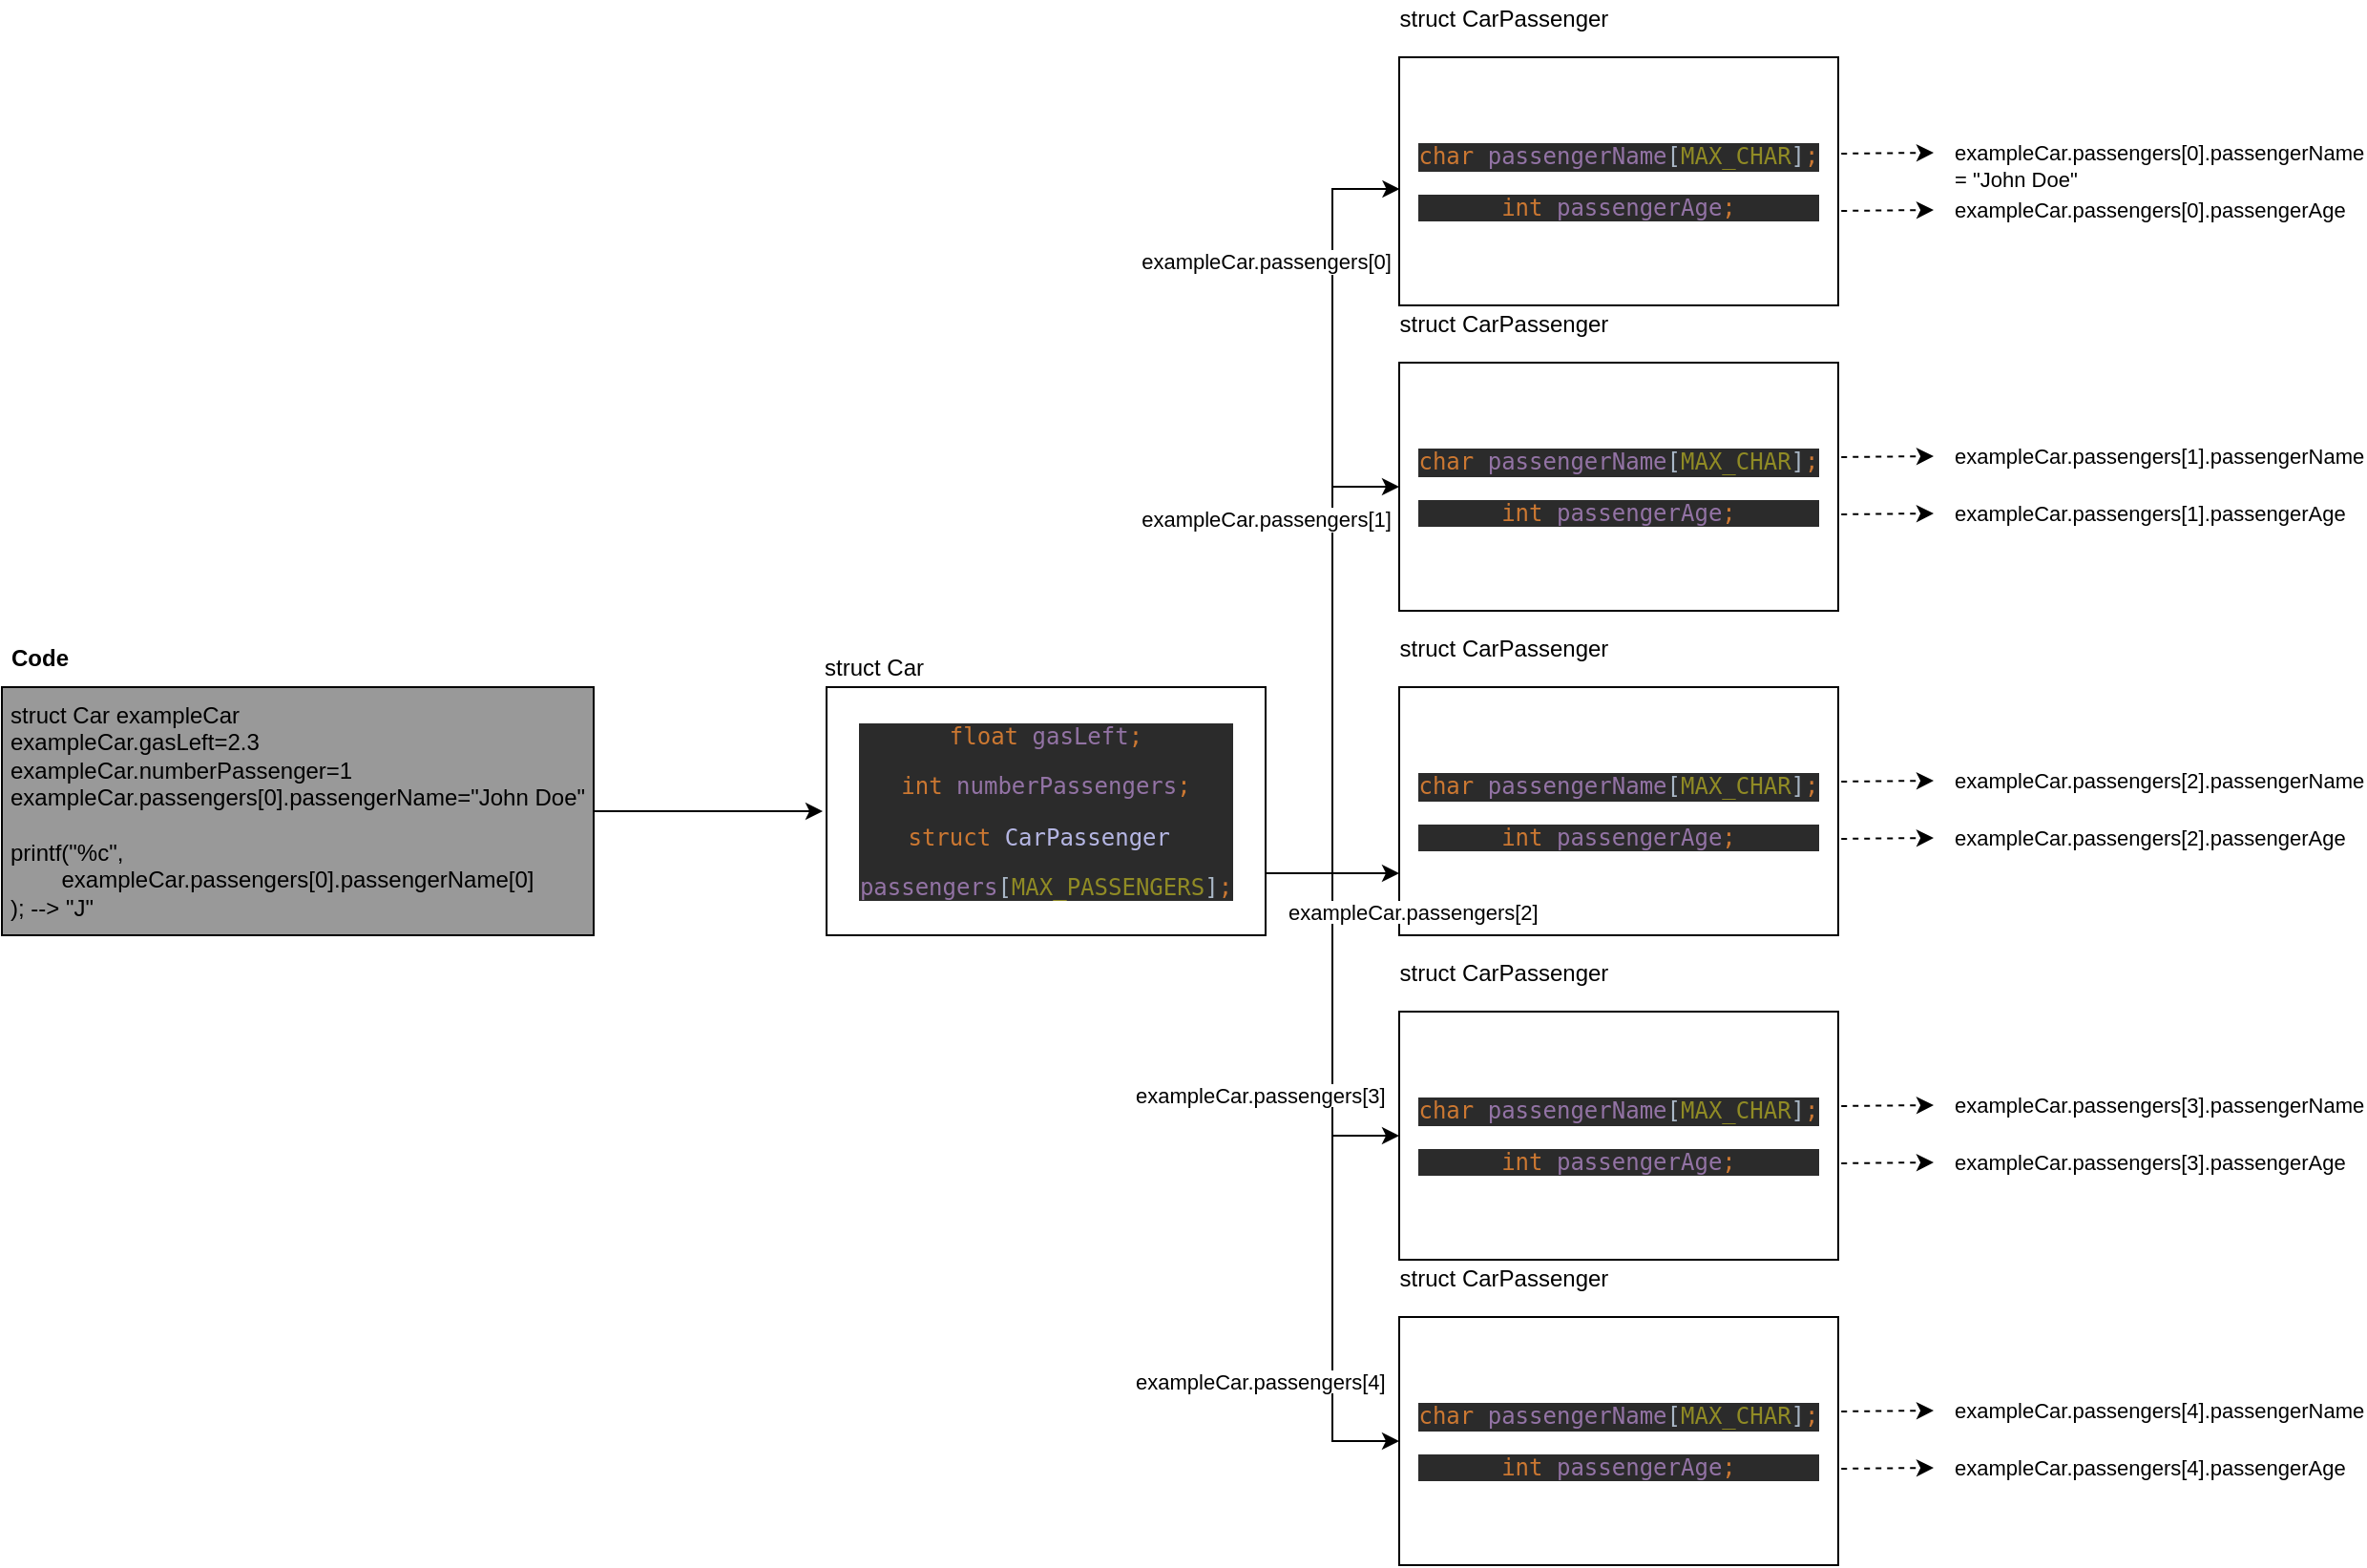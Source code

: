 <mxfile version="13.7.9" type="device" pages="2"><diagram id="gszS_AcFaHS-I1tG5Rnx" name="Structs"><mxGraphModel dx="1086" dy="966" grid="1" gridSize="10" guides="1" tooltips="1" connect="1" arrows="1" fold="1" page="1" pageScale="1" pageWidth="827" pageHeight="1169" math="0" shadow="0"><root><mxCell id="0"/><mxCell id="1" parent="0"/><mxCell id="xl0vjKD7J8mQxspc0R5A-1" value="&lt;pre style=&quot;background-color: #2b2b2b ; color: #a9b7c6 ; font-family: &amp;#34;jetbrains mono&amp;#34; , monospace ; font-size: 9 8pt&quot;&gt;&lt;span style=&quot;color: #cc7832&quot;&gt;char &lt;/span&gt;&lt;span style=&quot;color: #9373a5&quot;&gt;passengerName&lt;/span&gt;[&lt;span style=&quot;color: #908b25&quot;&gt;MAX_CHAR&lt;/span&gt;]&lt;span style=&quot;color: #cc7832&quot;&gt;;&lt;br&gt;&lt;/span&gt;&lt;/pre&gt;&lt;pre style=&quot;background-color: #2b2b2b ; color: #a9b7c6 ; font-family: &amp;#34;jetbrains mono&amp;#34; , monospace ; font-size: 9 8pt&quot;&gt;&lt;span style=&quot;color: #cc7832&quot;&gt;int &lt;/span&gt;&lt;span style=&quot;color: #9373a5&quot;&gt;passengerAge&lt;/span&gt;&lt;span style=&quot;color: #cc7832&quot;&gt;;&lt;br&gt;&lt;/span&gt;&lt;/pre&gt;" style="rounded=0;whiteSpace=wrap;html=1;" parent="1" vertex="1"><mxGeometry x="932" y="180" width="230" height="130" as="geometry"/></mxCell><mxCell id="xl0vjKD7J8mQxspc0R5A-2" value="struct CarPassenger" style="text;html=1;strokeColor=none;fillColor=none;align=center;verticalAlign=middle;whiteSpace=wrap;rounded=0;" parent="1" vertex="1"><mxGeometry x="902" y="150" width="170" height="20" as="geometry"/></mxCell><mxCell id="xl0vjKD7J8mQxspc0R5A-17" style="edgeStyle=orthogonalEdgeStyle;rounded=0;orthogonalLoop=1;jettySize=auto;html=1;exitX=1;exitY=0.75;exitDx=0;exitDy=0;entryX=0;entryY=0.75;entryDx=0;entryDy=0;" parent="1" source="xl0vjKD7J8mQxspc0R5A-3" target="xl0vjKD7J8mQxspc0R5A-11" edge="1"><mxGeometry relative="1" as="geometry"/></mxCell><mxCell id="xl0vjKD7J8mQxspc0R5A-3" value="&lt;pre style=&quot;background-color: #2b2b2b ; color: #a9b7c6 ; font-family: &amp;#34;jetbrains mono&amp;#34; , monospace ; font-size: 9 8pt&quot;&gt;&lt;pre style=&quot;font-family: &amp;#34;jetbrains mono&amp;#34; , monospace&quot;&gt;&lt;pre style=&quot;font-family: &amp;#34;jetbrains mono&amp;#34; , monospace&quot;&gt;&lt;span style=&quot;color: #cc7832&quot;&gt;float &lt;/span&gt;&lt;span style=&quot;color: #9373a5&quot;&gt;gasLeft&lt;/span&gt;&lt;span style=&quot;color: #cc7832&quot;&gt;;&lt;/span&gt;&lt;/pre&gt;&lt;/pre&gt;&lt;pre style=&quot;font-family: &amp;#34;jetbrains mono&amp;#34; , monospace&quot;&gt;&lt;span style=&quot;color: #cc7832&quot;&gt;int &lt;/span&gt;&lt;span style=&quot;color: #9373a5&quot;&gt;numberPassengers&lt;/span&gt;&lt;span style=&quot;color: #cc7832&quot;&gt;;&lt;br&gt;&lt;/span&gt;&lt;/pre&gt;&lt;pre style=&quot;font-family: &amp;#34;jetbrains mono&amp;#34; , monospace&quot;&gt;&lt;span style=&quot;color: #cc7832&quot;&gt;struct &lt;/span&gt;&lt;span style=&quot;color: #b5b6e3&quot;&gt;CarPassenger &lt;/span&gt;&lt;/pre&gt;&lt;pre style=&quot;font-family: &amp;#34;jetbrains mono&amp;#34; , monospace&quot;&gt;&lt;span style=&quot;color: #9373a5&quot;&gt;passengers&lt;/span&gt;[&lt;span style=&quot;color: #908b25&quot;&gt;MAX_PASSENGERS&lt;/span&gt;]&lt;span style=&quot;color: #cc7832&quot;&gt;;&lt;br&gt;&lt;/span&gt;&lt;/pre&gt;&lt;/pre&gt;" style="rounded=0;whiteSpace=wrap;html=1;" parent="1" vertex="1"><mxGeometry x="632" y="510" width="230" height="130" as="geometry"/></mxCell><mxCell id="xl0vjKD7J8mQxspc0R5A-4" value="struct Car" style="text;html=1;strokeColor=none;fillColor=none;align=center;verticalAlign=middle;whiteSpace=wrap;rounded=0;" parent="1" vertex="1"><mxGeometry x="572" y="490" width="170" height="20" as="geometry"/></mxCell><mxCell id="xl0vjKD7J8mQxspc0R5A-9" value="&lt;pre style=&quot;background-color: #2b2b2b ; color: #a9b7c6 ; font-family: &amp;#34;jetbrains mono&amp;#34; , monospace ; font-size: 9 8pt&quot;&gt;&lt;span style=&quot;color: #cc7832&quot;&gt;char &lt;/span&gt;&lt;span style=&quot;color: #9373a5&quot;&gt;passengerName&lt;/span&gt;[&lt;span style=&quot;color: #908b25&quot;&gt;MAX_CHAR&lt;/span&gt;]&lt;span style=&quot;color: #cc7832&quot;&gt;;&lt;br&gt;&lt;/span&gt;&lt;/pre&gt;&lt;pre style=&quot;background-color: #2b2b2b ; color: #a9b7c6 ; font-family: &amp;#34;jetbrains mono&amp;#34; , monospace ; font-size: 9 8pt&quot;&gt;&lt;span style=&quot;color: #cc7832&quot;&gt;int &lt;/span&gt;&lt;span style=&quot;color: #9373a5&quot;&gt;passengerAge&lt;/span&gt;&lt;span style=&quot;color: #cc7832&quot;&gt;;&lt;br&gt;&lt;/span&gt;&lt;/pre&gt;" style="rounded=0;whiteSpace=wrap;html=1;" parent="1" vertex="1"><mxGeometry x="932" y="340" width="230" height="130" as="geometry"/></mxCell><mxCell id="xl0vjKD7J8mQxspc0R5A-10" value="struct CarPassenger" style="text;html=1;strokeColor=none;fillColor=none;align=center;verticalAlign=middle;whiteSpace=wrap;rounded=0;" parent="1" vertex="1"><mxGeometry x="902" y="310" width="170" height="20" as="geometry"/></mxCell><mxCell id="xl0vjKD7J8mQxspc0R5A-11" value="&lt;pre style=&quot;background-color: #2b2b2b ; color: #a9b7c6 ; font-family: &amp;#34;jetbrains mono&amp;#34; , monospace ; font-size: 9 8pt&quot;&gt;&lt;span style=&quot;color: #cc7832&quot;&gt;char &lt;/span&gt;&lt;span style=&quot;color: #9373a5&quot;&gt;passengerName&lt;/span&gt;[&lt;span style=&quot;color: #908b25&quot;&gt;MAX_CHAR&lt;/span&gt;]&lt;span style=&quot;color: #cc7832&quot;&gt;;&lt;br&gt;&lt;/span&gt;&lt;/pre&gt;&lt;pre style=&quot;background-color: #2b2b2b ; color: #a9b7c6 ; font-family: &amp;#34;jetbrains mono&amp;#34; , monospace ; font-size: 9 8pt&quot;&gt;&lt;span style=&quot;color: #cc7832&quot;&gt;int &lt;/span&gt;&lt;span style=&quot;color: #9373a5&quot;&gt;passengerAge&lt;/span&gt;&lt;span style=&quot;color: #cc7832&quot;&gt;;&lt;br&gt;&lt;/span&gt;&lt;/pre&gt;" style="rounded=0;whiteSpace=wrap;html=1;" parent="1" vertex="1"><mxGeometry x="932" y="510" width="230" height="130" as="geometry"/></mxCell><mxCell id="xl0vjKD7J8mQxspc0R5A-12" value="struct CarPassenger" style="text;html=1;strokeColor=none;fillColor=none;align=center;verticalAlign=middle;whiteSpace=wrap;rounded=0;" parent="1" vertex="1"><mxGeometry x="902" y="480" width="170" height="20" as="geometry"/></mxCell><mxCell id="xl0vjKD7J8mQxspc0R5A-13" value="&lt;pre style=&quot;background-color: #2b2b2b ; color: #a9b7c6 ; font-family: &amp;#34;jetbrains mono&amp;#34; , monospace ; font-size: 9 8pt&quot;&gt;&lt;span style=&quot;color: #cc7832&quot;&gt;char &lt;/span&gt;&lt;span style=&quot;color: #9373a5&quot;&gt;passengerName&lt;/span&gt;[&lt;span style=&quot;color: #908b25&quot;&gt;MAX_CHAR&lt;/span&gt;]&lt;span style=&quot;color: #cc7832&quot;&gt;;&lt;br&gt;&lt;/span&gt;&lt;/pre&gt;&lt;pre style=&quot;background-color: #2b2b2b ; color: #a9b7c6 ; font-family: &amp;#34;jetbrains mono&amp;#34; , monospace ; font-size: 9 8pt&quot;&gt;&lt;span style=&quot;color: #cc7832&quot;&gt;int &lt;/span&gt;&lt;span style=&quot;color: #9373a5&quot;&gt;passengerAge&lt;/span&gt;&lt;span style=&quot;color: #cc7832&quot;&gt;;&lt;br&gt;&lt;/span&gt;&lt;/pre&gt;" style="rounded=0;whiteSpace=wrap;html=1;" parent="1" vertex="1"><mxGeometry x="932" y="680" width="230" height="130" as="geometry"/></mxCell><mxCell id="xl0vjKD7J8mQxspc0R5A-14" value="struct CarPassenger" style="text;html=1;strokeColor=none;fillColor=none;align=center;verticalAlign=middle;whiteSpace=wrap;rounded=0;" parent="1" vertex="1"><mxGeometry x="902" y="650" width="170" height="20" as="geometry"/></mxCell><mxCell id="xl0vjKD7J8mQxspc0R5A-15" value="&lt;pre style=&quot;background-color: #2b2b2b ; color: #a9b7c6 ; font-family: &amp;#34;jetbrains mono&amp;#34; , monospace ; font-size: 9 8pt&quot;&gt;&lt;span style=&quot;color: #cc7832&quot;&gt;char &lt;/span&gt;&lt;span style=&quot;color: #9373a5&quot;&gt;passengerName&lt;/span&gt;[&lt;span style=&quot;color: #908b25&quot;&gt;MAX_CHAR&lt;/span&gt;]&lt;span style=&quot;color: #cc7832&quot;&gt;;&lt;br&gt;&lt;/span&gt;&lt;/pre&gt;&lt;pre style=&quot;background-color: #2b2b2b ; color: #a9b7c6 ; font-family: &amp;#34;jetbrains mono&amp;#34; , monospace ; font-size: 9 8pt&quot;&gt;&lt;span style=&quot;color: #cc7832&quot;&gt;int &lt;/span&gt;&lt;span style=&quot;color: #9373a5&quot;&gt;passengerAge&lt;/span&gt;&lt;span style=&quot;color: #cc7832&quot;&gt;;&lt;br&gt;&lt;/span&gt;&lt;/pre&gt;" style="rounded=0;whiteSpace=wrap;html=1;" parent="1" vertex="1"><mxGeometry x="932" y="840" width="230" height="130" as="geometry"/></mxCell><mxCell id="xl0vjKD7J8mQxspc0R5A-16" value="struct CarPassenger" style="text;html=1;strokeColor=none;fillColor=none;align=center;verticalAlign=middle;whiteSpace=wrap;rounded=0;" parent="1" vertex="1"><mxGeometry x="902" y="810" width="170" height="20" as="geometry"/></mxCell><mxCell id="xl0vjKD7J8mQxspc0R5A-18" value="" style="endArrow=classic;html=1;exitX=1;exitY=0.75;exitDx=0;exitDy=0;entryX=0.001;entryY=0.531;entryDx=0;entryDy=0;entryPerimeter=0;edgeStyle=orthogonalEdgeStyle;rounded=0;" parent="1" source="xl0vjKD7J8mQxspc0R5A-3" target="xl0vjKD7J8mQxspc0R5A-1" edge="1"><mxGeometry width="50" height="50" relative="1" as="geometry"><mxPoint x="872" y="570" as="sourcePoint"/><mxPoint x="882" y="400" as="targetPoint"/></mxGeometry></mxCell><mxCell id="xl0vjKD7J8mQxspc0R5A-23" value="exampleCar.passengers[0]" style="edgeLabel;html=1;align=center;verticalAlign=middle;resizable=0;points=[];" parent="xl0vjKD7J8mQxspc0R5A-18" vertex="1" connectable="0"><mxGeometry x="0.663" y="1" relative="1" as="geometry"><mxPoint x="-34" y="1" as="offset"/></mxGeometry></mxCell><mxCell id="xl0vjKD7J8mQxspc0R5A-19" value="" style="endArrow=classic;html=1;exitX=1;exitY=0.75;exitDx=0;exitDy=0;entryX=0;entryY=0.5;entryDx=0;entryDy=0;edgeStyle=orthogonalEdgeStyle;rounded=0;" parent="1" source="xl0vjKD7J8mQxspc0R5A-3" target="xl0vjKD7J8mQxspc0R5A-9" edge="1"><mxGeometry width="50" height="50" relative="1" as="geometry"><mxPoint x="872" y="617.5" as="sourcePoint"/><mxPoint x="942.23" y="259.03" as="targetPoint"/></mxGeometry></mxCell><mxCell id="xl0vjKD7J8mQxspc0R5A-26" value="exampleCar.passengers[1]" style="edgeLabel;html=1;align=center;verticalAlign=middle;resizable=0;points=[];" parent="xl0vjKD7J8mQxspc0R5A-19" vertex="1" connectable="0"><mxGeometry x="0.619" y="-1" relative="1" as="geometry"><mxPoint x="-36" as="offset"/></mxGeometry></mxCell><mxCell id="xl0vjKD7J8mQxspc0R5A-21" style="edgeStyle=orthogonalEdgeStyle;rounded=0;orthogonalLoop=1;jettySize=auto;html=1;exitX=1;exitY=0.75;exitDx=0;exitDy=0;entryX=0;entryY=0.5;entryDx=0;entryDy=0;" parent="1" source="xl0vjKD7J8mQxspc0R5A-3" target="xl0vjKD7J8mQxspc0R5A-13" edge="1"><mxGeometry relative="1" as="geometry"><mxPoint x="872" y="617.5" as="sourcePoint"/><mxPoint x="942.0" y="617.5" as="targetPoint"/></mxGeometry></mxCell><mxCell id="xl0vjKD7J8mQxspc0R5A-22" style="edgeStyle=orthogonalEdgeStyle;rounded=0;orthogonalLoop=1;jettySize=auto;html=1;exitX=1;exitY=0.75;exitDx=0;exitDy=0;entryX=0;entryY=0.5;entryDx=0;entryDy=0;" parent="1" source="xl0vjKD7J8mQxspc0R5A-3" target="xl0vjKD7J8mQxspc0R5A-15" edge="1"><mxGeometry relative="1" as="geometry"><mxPoint x="872" y="617.5" as="sourcePoint"/><mxPoint x="942.0" y="755" as="targetPoint"/></mxGeometry></mxCell><mxCell id="xl0vjKD7J8mQxspc0R5A-27" value="&lt;span style=&quot;color: rgb(0 , 0 , 0) ; font-family: &amp;#34;helvetica&amp;#34; ; font-size: 11px ; font-style: normal ; font-weight: 400 ; letter-spacing: normal ; text-align: center ; text-indent: 0px ; text-transform: none ; word-spacing: 0px ; background-color: rgb(255 , 255 , 255) ; display: inline ; float: none&quot;&gt;exampleCar.passengers[2]&lt;/span&gt;" style="text;whiteSpace=wrap;html=1;" parent="1" vertex="1"><mxGeometry x="872" y="614" width="160" height="30" as="geometry"/></mxCell><mxCell id="xl0vjKD7J8mQxspc0R5A-28" value="&lt;span style=&quot;color: rgb(0 , 0 , 0) ; font-family: &amp;#34;helvetica&amp;#34; ; font-size: 11px ; font-style: normal ; font-weight: 400 ; letter-spacing: normal ; text-align: center ; text-indent: 0px ; text-transform: none ; word-spacing: 0px ; background-color: rgb(255 , 255 , 255) ; display: inline ; float: none&quot;&gt;exampleCar.passengers[3]&lt;/span&gt;" style="text;whiteSpace=wrap;html=1;" parent="1" vertex="1"><mxGeometry x="792" y="710" width="160" height="30" as="geometry"/></mxCell><mxCell id="xl0vjKD7J8mQxspc0R5A-29" value="&lt;span style=&quot;color: rgb(0 , 0 , 0) ; font-family: &amp;#34;helvetica&amp;#34; ; font-size: 11px ; font-style: normal ; font-weight: 400 ; letter-spacing: normal ; text-align: center ; text-indent: 0px ; text-transform: none ; word-spacing: 0px ; background-color: rgb(255 , 255 , 255) ; display: inline ; float: none&quot;&gt;exampleCar.passengers[4]&lt;/span&gt;" style="text;whiteSpace=wrap;html=1;" parent="1" vertex="1"><mxGeometry x="792" y="860" width="160" height="30" as="geometry"/></mxCell><mxCell id="xl0vjKD7J8mQxspc0R5A-30" value="" style="endArrow=classic;html=1;dashed=1;exitX=1.007;exitY=0.619;exitDx=0;exitDy=0;exitPerimeter=0;" parent="1" source="xl0vjKD7J8mQxspc0R5A-1" edge="1"><mxGeometry width="50" height="50" relative="1" as="geometry"><mxPoint x="1172" y="290" as="sourcePoint"/><mxPoint x="1212" y="260" as="targetPoint"/></mxGeometry></mxCell><mxCell id="xl0vjKD7J8mQxspc0R5A-31" value="&lt;span style=&quot;color: rgb(0 , 0 , 0) ; font-family: &amp;#34;helvetica&amp;#34; ; font-size: 11px ; font-style: normal ; font-weight: 400 ; letter-spacing: normal ; text-align: center ; text-indent: 0px ; text-transform: none ; word-spacing: 0px ; background-color: rgb(255 , 255 , 255) ; display: inline ; float: none&quot;&gt;exampleCar.passengers[0].passengerAge&lt;/span&gt;" style="text;whiteSpace=wrap;html=1;" parent="1" vertex="1"><mxGeometry x="1221" y="246" width="160" height="30" as="geometry"/></mxCell><mxCell id="xl0vjKD7J8mQxspc0R5A-32" value="" style="endArrow=classic;html=1;dashed=1;exitX=1.007;exitY=0.619;exitDx=0;exitDy=0;exitPerimeter=0;" parent="1" edge="1"><mxGeometry width="50" height="50" relative="1" as="geometry"><mxPoint x="1163.61" y="230.47" as="sourcePoint"/><mxPoint x="1212.0" y="230.0" as="targetPoint"/></mxGeometry></mxCell><mxCell id="xl0vjKD7J8mQxspc0R5A-33" value="&lt;span style=&quot;color: rgb(0 , 0 , 0) ; font-family: &amp;#34;helvetica&amp;#34; ; font-size: 11px ; font-style: normal ; font-weight: 400 ; letter-spacing: normal ; text-align: center ; text-indent: 0px ; text-transform: none ; word-spacing: 0px ; background-color: rgb(255 , 255 , 255) ; display: inline ; float: none&quot;&gt;exampleCar.passengers[0].passengerName = &quot;John Doe&quot;&lt;/span&gt;" style="text;whiteSpace=wrap;html=1;" parent="1" vertex="1"><mxGeometry x="1221" y="216" width="160" height="30" as="geometry"/></mxCell><mxCell id="xl0vjKD7J8mQxspc0R5A-34" value="" style="endArrow=classic;html=1;dashed=1;exitX=1.007;exitY=0.619;exitDx=0;exitDy=0;exitPerimeter=0;" parent="1" edge="1"><mxGeometry width="50" height="50" relative="1" as="geometry"><mxPoint x="1163.61" y="419.47" as="sourcePoint"/><mxPoint x="1212" y="419" as="targetPoint"/></mxGeometry></mxCell><mxCell id="xl0vjKD7J8mQxspc0R5A-35" value="&lt;span style=&quot;color: rgb(0 , 0 , 0) ; font-family: &amp;#34;helvetica&amp;#34; ; font-size: 11px ; font-style: normal ; font-weight: 400 ; letter-spacing: normal ; text-align: center ; text-indent: 0px ; text-transform: none ; word-spacing: 0px ; background-color: rgb(255 , 255 , 255) ; display: inline ; float: none&quot;&gt;exampleCar.passengers[1].passengerAge&lt;/span&gt;" style="text;whiteSpace=wrap;html=1;" parent="1" vertex="1"><mxGeometry x="1221" y="405" width="160" height="30" as="geometry"/></mxCell><mxCell id="xl0vjKD7J8mQxspc0R5A-36" value="" style="endArrow=classic;html=1;dashed=1;exitX=1.007;exitY=0.619;exitDx=0;exitDy=0;exitPerimeter=0;" parent="1" edge="1"><mxGeometry width="50" height="50" relative="1" as="geometry"><mxPoint x="1163.61" y="389.47" as="sourcePoint"/><mxPoint x="1212.0" y="389" as="targetPoint"/></mxGeometry></mxCell><mxCell id="xl0vjKD7J8mQxspc0R5A-37" value="&lt;span style=&quot;color: rgb(0 , 0 , 0) ; font-family: &amp;#34;helvetica&amp;#34; ; font-size: 11px ; font-style: normal ; font-weight: 400 ; letter-spacing: normal ; text-align: center ; text-indent: 0px ; text-transform: none ; word-spacing: 0px ; background-color: rgb(255 , 255 , 255) ; display: inline ; float: none&quot;&gt;exampleCar.passengers[1].passengerName&lt;/span&gt;" style="text;whiteSpace=wrap;html=1;" parent="1" vertex="1"><mxGeometry x="1221" y="375" width="160" height="30" as="geometry"/></mxCell><mxCell id="xl0vjKD7J8mQxspc0R5A-38" value="" style="endArrow=classic;html=1;dashed=1;exitX=1.007;exitY=0.619;exitDx=0;exitDy=0;exitPerimeter=0;" parent="1" edge="1"><mxGeometry width="50" height="50" relative="1" as="geometry"><mxPoint x="1163.61" y="589.47" as="sourcePoint"/><mxPoint x="1212" y="589" as="targetPoint"/></mxGeometry></mxCell><mxCell id="xl0vjKD7J8mQxspc0R5A-39" value="&lt;span style=&quot;color: rgb(0 , 0 , 0) ; font-family: &amp;#34;helvetica&amp;#34; ; font-size: 11px ; font-style: normal ; font-weight: 400 ; letter-spacing: normal ; text-align: center ; text-indent: 0px ; text-transform: none ; word-spacing: 0px ; background-color: rgb(255 , 255 , 255) ; display: inline ; float: none&quot;&gt;exampleCar.passengers[2].passengerAge&lt;/span&gt;" style="text;whiteSpace=wrap;html=1;" parent="1" vertex="1"><mxGeometry x="1221" y="575" width="160" height="30" as="geometry"/></mxCell><mxCell id="xl0vjKD7J8mQxspc0R5A-40" value="" style="endArrow=classic;html=1;dashed=1;exitX=1.007;exitY=0.619;exitDx=0;exitDy=0;exitPerimeter=0;" parent="1" edge="1"><mxGeometry width="50" height="50" relative="1" as="geometry"><mxPoint x="1163.61" y="559.47" as="sourcePoint"/><mxPoint x="1212.0" y="559" as="targetPoint"/></mxGeometry></mxCell><mxCell id="xl0vjKD7J8mQxspc0R5A-41" value="&lt;span style=&quot;color: rgb(0 , 0 , 0) ; font-family: &amp;#34;helvetica&amp;#34; ; font-size: 11px ; font-style: normal ; font-weight: 400 ; letter-spacing: normal ; text-align: center ; text-indent: 0px ; text-transform: none ; word-spacing: 0px ; background-color: rgb(255 , 255 , 255) ; display: inline ; float: none&quot;&gt;exampleCar.passengers[2].passengerName&lt;/span&gt;" style="text;whiteSpace=wrap;html=1;" parent="1" vertex="1"><mxGeometry x="1221" y="545" width="160" height="30" as="geometry"/></mxCell><mxCell id="xl0vjKD7J8mQxspc0R5A-42" value="" style="endArrow=classic;html=1;dashed=1;exitX=1.007;exitY=0.619;exitDx=0;exitDy=0;exitPerimeter=0;" parent="1" edge="1"><mxGeometry width="50" height="50" relative="1" as="geometry"><mxPoint x="1163.61" y="759.47" as="sourcePoint"/><mxPoint x="1212" y="759" as="targetPoint"/></mxGeometry></mxCell><mxCell id="xl0vjKD7J8mQxspc0R5A-43" value="&lt;span style=&quot;color: rgb(0 , 0 , 0) ; font-family: &amp;#34;helvetica&amp;#34; ; font-size: 11px ; font-style: normal ; font-weight: 400 ; letter-spacing: normal ; text-align: center ; text-indent: 0px ; text-transform: none ; word-spacing: 0px ; background-color: rgb(255 , 255 , 255) ; display: inline ; float: none&quot;&gt;exampleCar.passengers[3].passengerAge&lt;/span&gt;" style="text;whiteSpace=wrap;html=1;" parent="1" vertex="1"><mxGeometry x="1221" y="745" width="160" height="30" as="geometry"/></mxCell><mxCell id="xl0vjKD7J8mQxspc0R5A-44" value="" style="endArrow=classic;html=1;dashed=1;exitX=1.007;exitY=0.619;exitDx=0;exitDy=0;exitPerimeter=0;" parent="1" edge="1"><mxGeometry width="50" height="50" relative="1" as="geometry"><mxPoint x="1163.61" y="729.47" as="sourcePoint"/><mxPoint x="1212.0" y="729" as="targetPoint"/></mxGeometry></mxCell><mxCell id="xl0vjKD7J8mQxspc0R5A-45" value="&lt;span style=&quot;color: rgb(0 , 0 , 0) ; font-family: &amp;#34;helvetica&amp;#34; ; font-size: 11px ; font-style: normal ; font-weight: 400 ; letter-spacing: normal ; text-align: center ; text-indent: 0px ; text-transform: none ; word-spacing: 0px ; background-color: rgb(255 , 255 , 255) ; display: inline ; float: none&quot;&gt;exampleCar.passengers[3].passengerName&lt;/span&gt;" style="text;whiteSpace=wrap;html=1;" parent="1" vertex="1"><mxGeometry x="1221" y="715" width="160" height="30" as="geometry"/></mxCell><mxCell id="xl0vjKD7J8mQxspc0R5A-46" value="" style="endArrow=classic;html=1;dashed=1;exitX=1.007;exitY=0.619;exitDx=0;exitDy=0;exitPerimeter=0;" parent="1" edge="1"><mxGeometry width="50" height="50" relative="1" as="geometry"><mxPoint x="1163.61" y="919.47" as="sourcePoint"/><mxPoint x="1212" y="919" as="targetPoint"/></mxGeometry></mxCell><mxCell id="xl0vjKD7J8mQxspc0R5A-47" value="&lt;span style=&quot;color: rgb(0 , 0 , 0) ; font-family: &amp;#34;helvetica&amp;#34; ; font-size: 11px ; font-style: normal ; font-weight: 400 ; letter-spacing: normal ; text-align: center ; text-indent: 0px ; text-transform: none ; word-spacing: 0px ; background-color: rgb(255 , 255 , 255) ; display: inline ; float: none&quot;&gt;exampleCar.passengers[4].passengerAge&lt;/span&gt;" style="text;whiteSpace=wrap;html=1;" parent="1" vertex="1"><mxGeometry x="1221" y="905" width="160" height="30" as="geometry"/></mxCell><mxCell id="xl0vjKD7J8mQxspc0R5A-48" value="" style="endArrow=classic;html=1;dashed=1;exitX=1.007;exitY=0.619;exitDx=0;exitDy=0;exitPerimeter=0;" parent="1" edge="1"><mxGeometry width="50" height="50" relative="1" as="geometry"><mxPoint x="1163.61" y="889.47" as="sourcePoint"/><mxPoint x="1212.0" y="889" as="targetPoint"/></mxGeometry></mxCell><mxCell id="xl0vjKD7J8mQxspc0R5A-49" value="&lt;span style=&quot;color: rgb(0 , 0 , 0) ; font-family: &amp;#34;helvetica&amp;#34; ; font-size: 11px ; font-style: normal ; font-weight: 400 ; letter-spacing: normal ; text-align: center ; text-indent: 0px ; text-transform: none ; word-spacing: 0px ; background-color: rgb(255 , 255 , 255) ; display: inline ; float: none&quot;&gt;exampleCar.passengers[4].passengerName&lt;/span&gt;" style="text;whiteSpace=wrap;html=1;" parent="1" vertex="1"><mxGeometry x="1221" y="875" width="160" height="30" as="geometry"/></mxCell><mxCell id="xl0vjKD7J8mQxspc0R5A-51" value="&lt;b&gt;Code&lt;/b&gt;" style="text;html=1;strokeColor=none;fillColor=none;align=center;verticalAlign=middle;whiteSpace=wrap;rounded=0;" parent="1" vertex="1"><mxGeometry x="200" y="485" width="40" height="20" as="geometry"/></mxCell><mxCell id="D5pQnOfV9G1kic7vGzQq-1" style="edgeStyle=orthogonalEdgeStyle;rounded=0;orthogonalLoop=1;jettySize=auto;html=1;exitX=1;exitY=0.5;exitDx=0;exitDy=0;" edge="1" parent="1" source="xl0vjKD7J8mQxspc0R5A-52"><mxGeometry relative="1" as="geometry"><mxPoint x="630" y="575" as="targetPoint"/></mxGeometry></mxCell><mxCell id="xl0vjKD7J8mQxspc0R5A-52" value="&lt;div style=&quot;color: rgb(51 , 51 , 51) ; text-align: left&quot;&gt;&lt;span style=&quot;color: rgb(0 , 0 , 0)&quot;&gt;struct Car exampleCar&lt;/span&gt;&lt;/div&gt;&lt;div style=&quot;color: rgb(51 , 51 , 51) ; text-align: left&quot;&gt;&lt;span style=&quot;color: rgb(0 , 0 , 0)&quot;&gt;exampleCar.gasLeft=2.3&lt;/span&gt;&lt;/div&gt;&lt;font color=&quot;#000000&quot;&gt;&lt;div style=&quot;text-align: left&quot;&gt;exampleCar.numberPassenger=1&lt;/div&gt;&lt;div style=&quot;text-align: left&quot;&gt;exampleCar.passengers[0].passengerName=&quot;John Doe&quot;&lt;/div&gt;&lt;div style=&quot;text-align: left&quot;&gt;&lt;br&gt;&lt;/div&gt;&lt;div style=&quot;text-align: left&quot;&gt;printf(&quot;%c&quot;,&lt;/div&gt;&lt;/font&gt;&lt;span style=&quot;text-align: left&quot;&gt;exampleCar.passengers[0].passengerName[0]&lt;/span&gt;&lt;font color=&quot;#000000&quot;&gt;&lt;div style=&quot;text-align: left&quot;&gt;); --&amp;gt; &quot;J&quot;&lt;/div&gt;&lt;/font&gt;" style="rounded=0;whiteSpace=wrap;html=1;fillColor=#999999;" parent="1" vertex="1"><mxGeometry x="200" y="510" width="310" height="130" as="geometry"/></mxCell></root></mxGraphModel></diagram><diagram id="TeFj6SR9-cBr-txBLSQV" name="Arrays"><mxGraphModel dx="517" dy="460" grid="1" gridSize="10" guides="1" tooltips="1" connect="1" arrows="1" fold="1" page="1" pageScale="1" pageWidth="827" pageHeight="1169" math="0" shadow="0"><root><mxCell id="G3CXlsWaaV_0gTOHix6s-0"/><mxCell id="G3CXlsWaaV_0gTOHix6s-1" parent="G3CXlsWaaV_0gTOHix6s-0"/><mxCell id="G3CXlsWaaV_0gTOHix6s-2" value="&lt;font style=&quot;font-size: 20px&quot;&gt;J&lt;/font&gt;" style="rounded=0;whiteSpace=wrap;html=1;" vertex="1" parent="G3CXlsWaaV_0gTOHix6s-1"><mxGeometry x="54" y="140" width="80" height="60" as="geometry"/></mxCell><mxCell id="G3CXlsWaaV_0gTOHix6s-3" value="&lt;font style=&quot;font-size: 20px&quot;&gt;H&lt;/font&gt;" style="rounded=0;whiteSpace=wrap;html=1;" vertex="1" parent="G3CXlsWaaV_0gTOHix6s-1"><mxGeometry x="214" y="140" width="80" height="60" as="geometry"/></mxCell><mxCell id="G3CXlsWaaV_0gTOHix6s-4" value="&lt;span style=&quot;font-size: 20px&quot;&gt;O&lt;/span&gt;" style="rounded=0;whiteSpace=wrap;html=1;" vertex="1" parent="G3CXlsWaaV_0gTOHix6s-1"><mxGeometry x="134" y="140" width="80" height="60" as="geometry"/></mxCell><mxCell id="G3CXlsWaaV_0gTOHix6s-5" value="&lt;font style=&quot;font-size: 20px&quot;&gt;N&lt;/font&gt;" style="rounded=0;whiteSpace=wrap;html=1;" vertex="1" parent="G3CXlsWaaV_0gTOHix6s-1"><mxGeometry x="294" y="140" width="80" height="60" as="geometry"/></mxCell><mxCell id="G3CXlsWaaV_0gTOHix6s-66" style="edgeStyle=orthogonalEdgeStyle;rounded=0;orthogonalLoop=1;jettySize=auto;html=1;exitX=1;exitY=0.5;exitDx=0;exitDy=0;entryX=0.5;entryY=1;entryDx=0;entryDy=0;dashed=1;" edge="1" parent="G3CXlsWaaV_0gTOHix6s-1" source="G3CXlsWaaV_0gTOHix6s-6" target="G3CXlsWaaV_0gTOHix6s-65"><mxGeometry relative="1" as="geometry"/></mxCell><mxCell id="G3CXlsWaaV_0gTOHix6s-6" value="&lt;font style=&quot;font-size: 20px&quot;&gt;\0&lt;/font&gt;" style="rounded=0;whiteSpace=wrap;html=1;fillColor=#dae8fc;strokeColor=#6c8ebf;" vertex="1" parent="G3CXlsWaaV_0gTOHix6s-1"><mxGeometry x="374" y="140" width="80" height="60" as="geometry"/></mxCell><mxCell id="G3CXlsWaaV_0gTOHix6s-7" value="&lt;b&gt;type variableName [numberOfSlots]&lt;/b&gt;" style="text;html=1;strokeColor=none;fillColor=none;align=left;verticalAlign=middle;whiteSpace=wrap;rounded=0;" vertex="1" parent="G3CXlsWaaV_0gTOHix6s-1"><mxGeometry x="54" y="70" width="256" height="20" as="geometry"/></mxCell><mxCell id="G3CXlsWaaV_0gTOHix6s-8" value="&lt;i&gt;char &lt;/i&gt;name [5]" style="text;html=1;strokeColor=none;fillColor=none;align=left;verticalAlign=middle;whiteSpace=wrap;rounded=0;" vertex="1" parent="G3CXlsWaaV_0gTOHix6s-1"><mxGeometry x="54" y="110" width="196" height="20" as="geometry"/></mxCell><mxCell id="G3CXlsWaaV_0gTOHix6s-10" value="&lt;font style=&quot;font-size: 20px&quot;&gt;12&lt;/font&gt;" style="rounded=0;whiteSpace=wrap;html=1;" vertex="1" parent="G3CXlsWaaV_0gTOHix6s-1"><mxGeometry x="54" y="250" width="80" height="60" as="geometry"/></mxCell><mxCell id="G3CXlsWaaV_0gTOHix6s-11" value="&lt;font style=&quot;font-size: 20px&quot;&gt;1998&lt;/font&gt;" style="rounded=0;whiteSpace=wrap;html=1;" vertex="1" parent="G3CXlsWaaV_0gTOHix6s-1"><mxGeometry x="214" y="250" width="80" height="60" as="geometry"/></mxCell><mxCell id="G3CXlsWaaV_0gTOHix6s-12" value="&lt;span style=&quot;font-size: 20px&quot;&gt;2&lt;/span&gt;" style="rounded=0;whiteSpace=wrap;html=1;" vertex="1" parent="G3CXlsWaaV_0gTOHix6s-1"><mxGeometry x="134" y="250" width="80" height="60" as="geometry"/></mxCell><mxCell id="G3CXlsWaaV_0gTOHix6s-13" value="&lt;font style=&quot;font-size: 20px&quot;&gt;2002&lt;/font&gt;" style="rounded=0;whiteSpace=wrap;html=1;" vertex="1" parent="G3CXlsWaaV_0gTOHix6s-1"><mxGeometry x="294" y="250" width="80" height="60" as="geometry"/></mxCell><mxCell id="G3CXlsWaaV_0gTOHix6s-14" value="&lt;font style=&quot;font-size: 20px&quot;&gt;3&lt;/font&gt;" style="rounded=0;whiteSpace=wrap;html=1;" vertex="1" parent="G3CXlsWaaV_0gTOHix6s-1"><mxGeometry x="374" y="250" width="80" height="60" as="geometry"/></mxCell><mxCell id="G3CXlsWaaV_0gTOHix6s-15" value="&lt;i&gt;int &lt;/i&gt;numbers[5]" style="text;html=1;strokeColor=none;fillColor=none;align=left;verticalAlign=middle;whiteSpace=wrap;rounded=0;" vertex="1" parent="G3CXlsWaaV_0gTOHix6s-1"><mxGeometry x="54" y="220" width="196" height="20" as="geometry"/></mxCell><mxCell id="G3CXlsWaaV_0gTOHix6s-22" value="&lt;font style=&quot;font-size: 9px&quot;&gt;name[0]&lt;/font&gt;" style="text;html=1;strokeColor=none;fillColor=none;align=center;verticalAlign=middle;whiteSpace=wrap;rounded=0;" vertex="1" parent="G3CXlsWaaV_0gTOHix6s-1"><mxGeometry x="71" y="140" width="46" height="20" as="geometry"/></mxCell><mxCell id="G3CXlsWaaV_0gTOHix6s-23" value="&lt;font style=&quot;font-size: 9px&quot;&gt;name[1]&lt;/font&gt;" style="text;html=1;strokeColor=none;fillColor=none;align=center;verticalAlign=middle;whiteSpace=wrap;rounded=0;" vertex="1" parent="G3CXlsWaaV_0gTOHix6s-1"><mxGeometry x="151" y="140" width="46" height="20" as="geometry"/></mxCell><mxCell id="G3CXlsWaaV_0gTOHix6s-24" value="&lt;font style=&quot;font-size: 9px&quot;&gt;name[2]&lt;/font&gt;" style="text;html=1;strokeColor=none;fillColor=none;align=center;verticalAlign=middle;whiteSpace=wrap;rounded=0;" vertex="1" parent="G3CXlsWaaV_0gTOHix6s-1"><mxGeometry x="231" y="140" width="46" height="20" as="geometry"/></mxCell><mxCell id="G3CXlsWaaV_0gTOHix6s-25" value="&lt;font style=&quot;font-size: 9px&quot;&gt;name[3]&lt;/font&gt;" style="text;html=1;strokeColor=none;fillColor=none;align=center;verticalAlign=middle;whiteSpace=wrap;rounded=0;" vertex="1" parent="G3CXlsWaaV_0gTOHix6s-1"><mxGeometry x="311" y="140" width="46" height="20" as="geometry"/></mxCell><mxCell id="G3CXlsWaaV_0gTOHix6s-26" value="&lt;font style=&quot;font-size: 9px&quot;&gt;name[4]&lt;/font&gt;" style="text;html=1;strokeColor=none;fillColor=none;align=center;verticalAlign=middle;whiteSpace=wrap;rounded=0;" vertex="1" parent="G3CXlsWaaV_0gTOHix6s-1"><mxGeometry x="391" y="140" width="46" height="20" as="geometry"/></mxCell><mxCell id="G3CXlsWaaV_0gTOHix6s-27" value="&lt;font style=&quot;font-size: 9px&quot;&gt;numbers[0]&lt;/font&gt;" style="text;html=1;strokeColor=none;fillColor=none;align=center;verticalAlign=middle;whiteSpace=wrap;rounded=0;" vertex="1" parent="G3CXlsWaaV_0gTOHix6s-1"><mxGeometry x="71" y="250" width="46" height="20" as="geometry"/></mxCell><mxCell id="G3CXlsWaaV_0gTOHix6s-28" value="&lt;font style=&quot;font-size: 9px&quot;&gt;numbers[1]&lt;/font&gt;" style="text;html=1;strokeColor=none;fillColor=none;align=center;verticalAlign=middle;whiteSpace=wrap;rounded=0;" vertex="1" parent="G3CXlsWaaV_0gTOHix6s-1"><mxGeometry x="151" y="250" width="46" height="20" as="geometry"/></mxCell><mxCell id="G3CXlsWaaV_0gTOHix6s-29" value="&lt;font style=&quot;font-size: 9px&quot;&gt;numbers[2]&lt;/font&gt;" style="text;html=1;strokeColor=none;fillColor=none;align=center;verticalAlign=middle;whiteSpace=wrap;rounded=0;" vertex="1" parent="G3CXlsWaaV_0gTOHix6s-1"><mxGeometry x="231" y="250" width="46" height="20" as="geometry"/></mxCell><mxCell id="G3CXlsWaaV_0gTOHix6s-30" value="&lt;font style=&quot;font-size: 9px&quot;&gt;numbers[3]&lt;/font&gt;" style="text;html=1;strokeColor=none;fillColor=none;align=center;verticalAlign=middle;whiteSpace=wrap;rounded=0;" vertex="1" parent="G3CXlsWaaV_0gTOHix6s-1"><mxGeometry x="311" y="250" width="46" height="20" as="geometry"/></mxCell><mxCell id="G3CXlsWaaV_0gTOHix6s-31" value="&lt;font style=&quot;font-size: 9px&quot;&gt;numbers[4]&lt;/font&gt;" style="text;html=1;strokeColor=none;fillColor=none;align=center;verticalAlign=middle;whiteSpace=wrap;rounded=0;" vertex="1" parent="G3CXlsWaaV_0gTOHix6s-1"><mxGeometry x="391" y="250" width="46" height="20" as="geometry"/></mxCell><mxCell id="G3CXlsWaaV_0gTOHix6s-32" value="&lt;font style=&quot;font-size: 20px&quot;&gt;12.1&lt;/font&gt;" style="rounded=0;whiteSpace=wrap;html=1;" vertex="1" parent="G3CXlsWaaV_0gTOHix6s-1"><mxGeometry x="54" y="360" width="80" height="60" as="geometry"/></mxCell><mxCell id="G3CXlsWaaV_0gTOHix6s-33" value="&lt;font style=&quot;font-size: 20px&quot;&gt;1998.32&lt;/font&gt;" style="rounded=0;whiteSpace=wrap;html=1;" vertex="1" parent="G3CXlsWaaV_0gTOHix6s-1"><mxGeometry x="214" y="360" width="80" height="60" as="geometry"/></mxCell><mxCell id="G3CXlsWaaV_0gTOHix6s-34" value="&lt;span style=&quot;font-size: 20px&quot;&gt;2.2&lt;/span&gt;" style="rounded=0;whiteSpace=wrap;html=1;" vertex="1" parent="G3CXlsWaaV_0gTOHix6s-1"><mxGeometry x="134" y="360" width="80" height="60" as="geometry"/></mxCell><mxCell id="G3CXlsWaaV_0gTOHix6s-35" value="&lt;font style=&quot;font-size: 20px&quot;&gt;2002.0&lt;/font&gt;" style="rounded=0;whiteSpace=wrap;html=1;" vertex="1" parent="G3CXlsWaaV_0gTOHix6s-1"><mxGeometry x="294" y="360" width="80" height="60" as="geometry"/></mxCell><mxCell id="G3CXlsWaaV_0gTOHix6s-36" value="&lt;font style=&quot;font-size: 20px&quot;&gt;3&lt;/font&gt;" style="rounded=0;whiteSpace=wrap;html=1;" vertex="1" parent="G3CXlsWaaV_0gTOHix6s-1"><mxGeometry x="374" y="360" width="80" height="60" as="geometry"/></mxCell><mxCell id="G3CXlsWaaV_0gTOHix6s-37" value="&lt;i&gt;float&amp;nbsp;&lt;/i&gt;numbers[5]" style="text;html=1;strokeColor=none;fillColor=none;align=left;verticalAlign=middle;whiteSpace=wrap;rounded=0;" vertex="1" parent="G3CXlsWaaV_0gTOHix6s-1"><mxGeometry x="54" y="330" width="196" height="20" as="geometry"/></mxCell><mxCell id="G3CXlsWaaV_0gTOHix6s-38" value="&lt;font style=&quot;font-size: 9px&quot;&gt;numbers[0]&lt;/font&gt;" style="text;html=1;strokeColor=none;fillColor=none;align=center;verticalAlign=middle;whiteSpace=wrap;rounded=0;" vertex="1" parent="G3CXlsWaaV_0gTOHix6s-1"><mxGeometry x="71" y="360" width="46" height="20" as="geometry"/></mxCell><mxCell id="G3CXlsWaaV_0gTOHix6s-39" value="&lt;font style=&quot;font-size: 9px&quot;&gt;numbers[1]&lt;/font&gt;" style="text;html=1;strokeColor=none;fillColor=none;align=center;verticalAlign=middle;whiteSpace=wrap;rounded=0;" vertex="1" parent="G3CXlsWaaV_0gTOHix6s-1"><mxGeometry x="151" y="360" width="46" height="20" as="geometry"/></mxCell><mxCell id="G3CXlsWaaV_0gTOHix6s-40" value="&lt;font style=&quot;font-size: 9px&quot;&gt;numbers[2]&lt;/font&gt;" style="text;html=1;strokeColor=none;fillColor=none;align=center;verticalAlign=middle;whiteSpace=wrap;rounded=0;" vertex="1" parent="G3CXlsWaaV_0gTOHix6s-1"><mxGeometry x="231" y="360" width="46" height="20" as="geometry"/></mxCell><mxCell id="G3CXlsWaaV_0gTOHix6s-41" value="&lt;font style=&quot;font-size: 9px&quot;&gt;numbers[3]&lt;/font&gt;" style="text;html=1;strokeColor=none;fillColor=none;align=center;verticalAlign=middle;whiteSpace=wrap;rounded=0;" vertex="1" parent="G3CXlsWaaV_0gTOHix6s-1"><mxGeometry x="311" y="360" width="46" height="20" as="geometry"/></mxCell><mxCell id="G3CXlsWaaV_0gTOHix6s-42" value="&lt;font style=&quot;font-size: 9px&quot;&gt;numbers[4]&lt;/font&gt;" style="text;html=1;strokeColor=none;fillColor=none;align=center;verticalAlign=middle;whiteSpace=wrap;rounded=0;" vertex="1" parent="G3CXlsWaaV_0gTOHix6s-1"><mxGeometry x="391" y="360" width="46" height="20" as="geometry"/></mxCell><mxCell id="G3CXlsWaaV_0gTOHix6s-54" value="&lt;font style=&quot;font-size: 6px&quot;&gt;char passengerName[10]&lt;br&gt;int passengerAge&lt;/font&gt;" style="rounded=0;whiteSpace=wrap;html=1;" vertex="1" parent="G3CXlsWaaV_0gTOHix6s-1"><mxGeometry x="54" y="470" width="80" height="60" as="geometry"/></mxCell><mxCell id="G3CXlsWaaV_0gTOHix6s-55" value="&lt;span style=&quot;font-size: 6px&quot;&gt;char passengerName[10]&lt;/span&gt;&lt;br style=&quot;font-size: 6px&quot;&gt;&lt;span style=&quot;font-size: 6px&quot;&gt;int passengerAge&lt;/span&gt;" style="rounded=0;whiteSpace=wrap;html=1;" vertex="1" parent="G3CXlsWaaV_0gTOHix6s-1"><mxGeometry x="214" y="470" width="80" height="60" as="geometry"/></mxCell><mxCell id="G3CXlsWaaV_0gTOHix6s-56" value="&lt;span style=&quot;font-size: 6px&quot;&gt;char passengerName[10]&lt;/span&gt;&lt;br style=&quot;font-size: 6px&quot;&gt;&lt;span style=&quot;font-size: 6px&quot;&gt;int passengerAge&lt;/span&gt;" style="rounded=0;whiteSpace=wrap;html=1;" vertex="1" parent="G3CXlsWaaV_0gTOHix6s-1"><mxGeometry x="134" y="470" width="80" height="60" as="geometry"/></mxCell><mxCell id="G3CXlsWaaV_0gTOHix6s-57" value="&lt;span style=&quot;font-size: 6px&quot;&gt;char passengerName[10]&lt;/span&gt;&lt;br style=&quot;font-size: 6px&quot;&gt;&lt;span style=&quot;font-size: 6px&quot;&gt;int passengerAge&lt;/span&gt;" style="rounded=0;whiteSpace=wrap;html=1;" vertex="1" parent="G3CXlsWaaV_0gTOHix6s-1"><mxGeometry x="294" y="470" width="80" height="60" as="geometry"/></mxCell><mxCell id="G3CXlsWaaV_0gTOHix6s-58" value="&lt;span style=&quot;font-size: 6px&quot;&gt;char passengerName[10]&lt;/span&gt;&lt;br style=&quot;font-size: 6px&quot;&gt;&lt;span style=&quot;font-size: 6px&quot;&gt;int passengerAge&lt;/span&gt;" style="rounded=0;whiteSpace=wrap;html=1;" vertex="1" parent="G3CXlsWaaV_0gTOHix6s-1"><mxGeometry x="374" y="470" width="80" height="60" as="geometry"/></mxCell><mxCell id="G3CXlsWaaV_0gTOHix6s-59" value="&lt;i&gt;struct CarPassenger&amp;nbsp;&lt;/i&gt;passengers[5]" style="text;html=1;strokeColor=none;fillColor=none;align=left;verticalAlign=middle;whiteSpace=wrap;rounded=0;" vertex="1" parent="G3CXlsWaaV_0gTOHix6s-1"><mxGeometry x="54" y="440" width="196" height="20" as="geometry"/></mxCell><mxCell id="G3CXlsWaaV_0gTOHix6s-60" value="&lt;font style=&quot;font-size: 8px&quot;&gt;&lt;span style=&quot;text-align: left&quot;&gt;passengers&lt;/span&gt;[0]&lt;/font&gt;" style="text;html=1;strokeColor=none;fillColor=none;align=center;verticalAlign=middle;whiteSpace=wrap;rounded=0;" vertex="1" parent="G3CXlsWaaV_0gTOHix6s-1"><mxGeometry x="71" y="470" width="46" height="20" as="geometry"/></mxCell><mxCell id="G3CXlsWaaV_0gTOHix6s-61" value="&lt;span style=&quot;font-size: 8px ; text-align: left&quot;&gt;passengers&lt;/span&gt;&lt;span style=&quot;font-size: 8px&quot;&gt;[1]&lt;/span&gt;" style="text;html=1;strokeColor=none;fillColor=none;align=center;verticalAlign=middle;whiteSpace=wrap;rounded=0;" vertex="1" parent="G3CXlsWaaV_0gTOHix6s-1"><mxGeometry x="151" y="470" width="46" height="20" as="geometry"/></mxCell><mxCell id="G3CXlsWaaV_0gTOHix6s-62" value="&lt;span style=&quot;font-size: 8px ; text-align: left&quot;&gt;passengers&lt;/span&gt;&lt;span style=&quot;font-size: 8px&quot;&gt;[2]&lt;/span&gt;" style="text;html=1;strokeColor=none;fillColor=none;align=center;verticalAlign=middle;whiteSpace=wrap;rounded=0;" vertex="1" parent="G3CXlsWaaV_0gTOHix6s-1"><mxGeometry x="231" y="470" width="46" height="20" as="geometry"/></mxCell><mxCell id="G3CXlsWaaV_0gTOHix6s-63" value="&lt;span style=&quot;font-size: 8px ; text-align: left&quot;&gt;passengers&lt;/span&gt;&lt;span style=&quot;font-size: 8px&quot;&gt;[3]&lt;/span&gt;" style="text;html=1;strokeColor=none;fillColor=none;align=center;verticalAlign=middle;whiteSpace=wrap;rounded=0;" vertex="1" parent="G3CXlsWaaV_0gTOHix6s-1"><mxGeometry x="311" y="470" width="46" height="20" as="geometry"/></mxCell><mxCell id="G3CXlsWaaV_0gTOHix6s-64" value="&lt;span style=&quot;font-size: 8px ; text-align: left&quot;&gt;passengers&lt;/span&gt;&lt;span style=&quot;font-size: 8px&quot;&gt;[4]&lt;/span&gt;" style="text;html=1;strokeColor=none;fillColor=none;align=center;verticalAlign=middle;whiteSpace=wrap;rounded=0;" vertex="1" parent="G3CXlsWaaV_0gTOHix6s-1"><mxGeometry x="391" y="470" width="46" height="20" as="geometry"/></mxCell><mxCell id="G3CXlsWaaV_0gTOHix6s-65" value="&lt;div&gt;&lt;span&gt;Remember that a string (char array), the last position after the last letter introduced, must be a \0, to indicate that the word saved ends there.&lt;/span&gt;&lt;/div&gt;&lt;div&gt;&lt;span&gt;This means that if the word has 4 letters, we need a string/char array of 5 slots.&lt;/span&gt;&lt;/div&gt;" style="rounded=0;whiteSpace=wrap;html=1;fillColor=#d5e8d4;strokeColor=#82b366;align=left;" vertex="1" parent="G3CXlsWaaV_0gTOHix6s-1"><mxGeometry x="400" y="20" width="230" height="90" as="geometry"/></mxCell><mxCell id="5Ns9mkeGSxO4WXgAqlWG-0" value="&lt;font style=&quot;font-size: 12px&quot;&gt;J&lt;/font&gt;" style="rounded=0;whiteSpace=wrap;html=1;" vertex="1" parent="G3CXlsWaaV_0gTOHix6s-1"><mxGeometry x="54" y="600" width="46" height="40" as="geometry"/></mxCell><mxCell id="5Ns9mkeGSxO4WXgAqlWG-5" value="&lt;i&gt;char &lt;/i&gt;passengerName [10]" style="text;html=1;strokeColor=none;fillColor=none;align=left;verticalAlign=middle;whiteSpace=wrap;rounded=0;" vertex="1" parent="G3CXlsWaaV_0gTOHix6s-1"><mxGeometry x="54" y="575" width="196" height="20" as="geometry"/></mxCell><mxCell id="5Ns9mkeGSxO4WXgAqlWG-6" value="&lt;font style=&quot;font-size: 5px&quot;&gt;passengerName[0]&lt;/font&gt;" style="text;html=1;strokeColor=none;fillColor=none;align=center;verticalAlign=middle;whiteSpace=wrap;rounded=0;" vertex="1" parent="G3CXlsWaaV_0gTOHix6s-1"><mxGeometry x="54" y="590" width="46" height="20" as="geometry"/></mxCell><mxCell id="5Ns9mkeGSxO4WXgAqlWG-11" value="" style="endArrow=classic;html=1;dashed=1;exitX=-0.001;exitY=0.429;exitDx=0;exitDy=0;exitPerimeter=0;entryX=0;entryY=0.5;entryDx=0;entryDy=0;" edge="1" parent="G3CXlsWaaV_0gTOHix6s-1" source="G3CXlsWaaV_0gTOHix6s-54" target="5Ns9mkeGSxO4WXgAqlWG-0"><mxGeometry width="50" height="50" relative="1" as="geometry"><mxPoint x="-10" y="600" as="sourcePoint"/><mxPoint x="40" y="550" as="targetPoint"/><Array as="points"><mxPoint x="10" y="570"/></Array></mxGeometry></mxCell><mxCell id="5Ns9mkeGSxO4WXgAqlWG-35" value="passenger[0].passengerName" style="edgeLabel;html=1;align=center;verticalAlign=middle;resizable=0;points=[];" vertex="1" connectable="0" parent="5Ns9mkeGSxO4WXgAqlWG-11"><mxGeometry x="-0.172" relative="1" as="geometry"><mxPoint x="68.32" as="offset"/></mxGeometry></mxCell><mxCell id="5Ns9mkeGSxO4WXgAqlWG-12" value="&lt;font style=&quot;font-size: 12px&quot;&gt;O&lt;/font&gt;" style="rounded=0;whiteSpace=wrap;html=1;" vertex="1" parent="G3CXlsWaaV_0gTOHix6s-1"><mxGeometry x="100" y="600" width="46" height="40" as="geometry"/></mxCell><mxCell id="5Ns9mkeGSxO4WXgAqlWG-13" value="&lt;font style=&quot;font-size: 5px&quot;&gt;passengerName[1]&lt;/font&gt;" style="text;html=1;strokeColor=none;fillColor=none;align=center;verticalAlign=middle;whiteSpace=wrap;rounded=0;" vertex="1" parent="G3CXlsWaaV_0gTOHix6s-1"><mxGeometry x="100" y="590" width="46" height="20" as="geometry"/></mxCell><mxCell id="5Ns9mkeGSxO4WXgAqlWG-14" value="&lt;font style=&quot;font-size: 12px&quot;&gt;H&lt;/font&gt;" style="rounded=0;whiteSpace=wrap;html=1;" vertex="1" parent="G3CXlsWaaV_0gTOHix6s-1"><mxGeometry x="146" y="600" width="46" height="40" as="geometry"/></mxCell><mxCell id="5Ns9mkeGSxO4WXgAqlWG-15" value="&lt;font style=&quot;font-size: 5px&quot;&gt;passengerName[2]&lt;/font&gt;" style="text;html=1;strokeColor=none;fillColor=none;align=center;verticalAlign=middle;whiteSpace=wrap;rounded=0;" vertex="1" parent="G3CXlsWaaV_0gTOHix6s-1"><mxGeometry x="146" y="590" width="46" height="20" as="geometry"/></mxCell><mxCell id="5Ns9mkeGSxO4WXgAqlWG-16" value="&lt;font style=&quot;font-size: 12px&quot;&gt;N&lt;/font&gt;" style="rounded=0;whiteSpace=wrap;html=1;" vertex="1" parent="G3CXlsWaaV_0gTOHix6s-1"><mxGeometry x="192" y="600" width="46" height="40" as="geometry"/></mxCell><mxCell id="5Ns9mkeGSxO4WXgAqlWG-17" value="&lt;font style=&quot;font-size: 5px&quot;&gt;passengerName[3]&lt;/font&gt;" style="text;html=1;strokeColor=none;fillColor=none;align=center;verticalAlign=middle;whiteSpace=wrap;rounded=0;" vertex="1" parent="G3CXlsWaaV_0gTOHix6s-1"><mxGeometry x="192" y="590" width="46" height="20" as="geometry"/></mxCell><mxCell id="5Ns9mkeGSxO4WXgAqlWG-34" style="edgeStyle=orthogonalEdgeStyle;rounded=0;orthogonalLoop=1;jettySize=auto;html=1;exitX=0.5;exitY=1;exitDx=0;exitDy=0;entryX=0;entryY=0.5;entryDx=0;entryDy=0;dashed=1;" edge="1" parent="G3CXlsWaaV_0gTOHix6s-1" source="5Ns9mkeGSxO4WXgAqlWG-18" target="5Ns9mkeGSxO4WXgAqlWG-33"><mxGeometry relative="1" as="geometry"/></mxCell><mxCell id="5Ns9mkeGSxO4WXgAqlWG-18" value="' '" style="rounded=0;whiteSpace=wrap;html=1;" vertex="1" parent="G3CXlsWaaV_0gTOHix6s-1"><mxGeometry x="238" y="600" width="46" height="40" as="geometry"/></mxCell><mxCell id="5Ns9mkeGSxO4WXgAqlWG-19" value="&lt;font style=&quot;font-size: 5px&quot;&gt;passengerName[4]&lt;/font&gt;" style="text;html=1;strokeColor=none;fillColor=none;align=center;verticalAlign=middle;whiteSpace=wrap;rounded=0;" vertex="1" parent="G3CXlsWaaV_0gTOHix6s-1"><mxGeometry x="238" y="590" width="46" height="20" as="geometry"/></mxCell><mxCell id="5Ns9mkeGSxO4WXgAqlWG-20" value="&lt;font style=&quot;font-size: 12px&quot;&gt;D&lt;/font&gt;" style="rounded=0;whiteSpace=wrap;html=1;" vertex="1" parent="G3CXlsWaaV_0gTOHix6s-1"><mxGeometry x="284" y="600" width="46" height="40" as="geometry"/></mxCell><mxCell id="5Ns9mkeGSxO4WXgAqlWG-21" value="&lt;font style=&quot;font-size: 5px&quot;&gt;passengerName[5]&lt;/font&gt;" style="text;html=1;strokeColor=none;fillColor=none;align=center;verticalAlign=middle;whiteSpace=wrap;rounded=0;" vertex="1" parent="G3CXlsWaaV_0gTOHix6s-1"><mxGeometry x="284" y="590" width="46" height="20" as="geometry"/></mxCell><mxCell id="5Ns9mkeGSxO4WXgAqlWG-22" value="&lt;font style=&quot;font-size: 12px&quot;&gt;O&lt;/font&gt;" style="rounded=0;whiteSpace=wrap;html=1;" vertex="1" parent="G3CXlsWaaV_0gTOHix6s-1"><mxGeometry x="330" y="600" width="46" height="40" as="geometry"/></mxCell><mxCell id="5Ns9mkeGSxO4WXgAqlWG-23" value="&lt;font style=&quot;font-size: 5px&quot;&gt;passengerName[6]&lt;/font&gt;" style="text;html=1;strokeColor=none;fillColor=none;align=center;verticalAlign=middle;whiteSpace=wrap;rounded=0;" vertex="1" parent="G3CXlsWaaV_0gTOHix6s-1"><mxGeometry x="330" y="590" width="46" height="20" as="geometry"/></mxCell><mxCell id="5Ns9mkeGSxO4WXgAqlWG-24" value="&lt;font style=&quot;font-size: 12px&quot;&gt;E&lt;/font&gt;" style="rounded=0;whiteSpace=wrap;html=1;" vertex="1" parent="G3CXlsWaaV_0gTOHix6s-1"><mxGeometry x="376" y="600" width="46" height="40" as="geometry"/></mxCell><mxCell id="5Ns9mkeGSxO4WXgAqlWG-25" value="&lt;font style=&quot;font-size: 5px&quot;&gt;passengerName[7]&lt;/font&gt;" style="text;html=1;strokeColor=none;fillColor=none;align=center;verticalAlign=middle;whiteSpace=wrap;rounded=0;" vertex="1" parent="G3CXlsWaaV_0gTOHix6s-1"><mxGeometry x="376" y="590" width="46" height="20" as="geometry"/></mxCell><mxCell id="5Ns9mkeGSxO4WXgAqlWG-26" value="\0" style="rounded=0;whiteSpace=wrap;html=1;fillColor=#dae8fc;strokeColor=#6c8ebf;" vertex="1" parent="G3CXlsWaaV_0gTOHix6s-1"><mxGeometry x="422" y="600" width="46" height="40" as="geometry"/></mxCell><mxCell id="5Ns9mkeGSxO4WXgAqlWG-27" value="&lt;font style=&quot;font-size: 5px&quot;&gt;passengerName[8]&lt;/font&gt;" style="text;html=1;strokeColor=none;fillColor=none;align=center;verticalAlign=middle;whiteSpace=wrap;rounded=0;" vertex="1" parent="G3CXlsWaaV_0gTOHix6s-1"><mxGeometry x="422" y="590" width="46" height="20" as="geometry"/></mxCell><mxCell id="5Ns9mkeGSxO4WXgAqlWG-28" value="&lt;font style=&quot;font-size: 12px&quot;&gt;?&lt;/font&gt;" style="rounded=0;whiteSpace=wrap;html=1;fillColor=#f8cecc;strokeColor=#b85450;" vertex="1" parent="G3CXlsWaaV_0gTOHix6s-1"><mxGeometry x="468" y="600" width="46" height="40" as="geometry"/></mxCell><mxCell id="5Ns9mkeGSxO4WXgAqlWG-29" value="&lt;font style=&quot;font-size: 5px&quot;&gt;passengerName[9]&lt;/font&gt;" style="text;html=1;strokeColor=none;fillColor=none;align=center;verticalAlign=middle;whiteSpace=wrap;rounded=0;" vertex="1" parent="G3CXlsWaaV_0gTOHix6s-1"><mxGeometry x="468" y="590" width="46" height="20" as="geometry"/></mxCell><mxCell id="5Ns9mkeGSxO4WXgAqlWG-31" value="&lt;div&gt;&lt;font style=&quot;font-size: 11px&quot;&gt;This is a string, so it needs a \0 at the end. This string ends before its last slot, so the \0 instead of the 9th (last) slot, is in the 8th. We don't know what is in the 9th, some random char will be there, but we don't care, as we have set the end of the string in the 8th position.&lt;/font&gt;&lt;/div&gt;" style="rounded=0;whiteSpace=wrap;html=1;fillColor=#d5e8d4;strokeColor=#82b366;align=left;" vertex="1" parent="G3CXlsWaaV_0gTOHix6s-1"><mxGeometry x="530" y="445" width="230" height="100" as="geometry"/></mxCell><mxCell id="5Ns9mkeGSxO4WXgAqlWG-32" value="" style="endArrow=classic;html=1;dashed=1;entryX=0.141;entryY=0.997;entryDx=0;entryDy=0;entryPerimeter=0;" edge="1" parent="G3CXlsWaaV_0gTOHix6s-1" source="5Ns9mkeGSxO4WXgAqlWG-26" target="5Ns9mkeGSxO4WXgAqlWG-31"><mxGeometry width="50" height="50" relative="1" as="geometry"><mxPoint x="440" y="680" as="sourcePoint"/><mxPoint x="490" y="630" as="targetPoint"/></mxGeometry></mxCell><mxCell id="5Ns9mkeGSxO4WXgAqlWG-33" value="&lt;div&gt;&lt;font style=&quot;font-size: 11px&quot;&gt;This is a space. To read this string, as it has spaces we must use fgets to be able to save spaces.&lt;/font&gt;&lt;/div&gt;&lt;div&gt;&lt;font style=&quot;font-size: 11px&quot;&gt;In case we wanted to access a position of the array and set a space, we would do:&lt;/font&gt;&lt;/div&gt;&lt;div&gt;&lt;span style=&quot;font-size: 11px&quot;&gt;passengerName[4]=' ';&lt;/span&gt;&lt;/div&gt;&lt;div&gt;&lt;span style=&quot;font-size: 11px&quot;&gt;So, a space between the commas.&lt;/span&gt;&lt;/div&gt;" style="rounded=0;whiteSpace=wrap;html=1;fillColor=#d5e8d4;strokeColor=#82b366;align=left;" vertex="1" parent="G3CXlsWaaV_0gTOHix6s-1"><mxGeometry x="284" y="680" width="230" height="100" as="geometry"/></mxCell></root></mxGraphModel></diagram></mxfile>